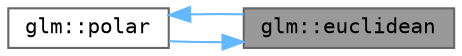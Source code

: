 digraph "glm::euclidean"
{
 // LATEX_PDF_SIZE
  bgcolor="transparent";
  edge [fontname=Terminal,fontsize=10,labelfontname=Helvetica,labelfontsize=10];
  node [fontname=Terminal,fontsize=10,shape=box,height=0.2,width=0.4];
  rankdir="RL";
  Node1 [label="glm::euclidean",height=0.2,width=0.4,color="gray40", fillcolor="grey60", style="filled", fontcolor="black",tooltip=" "];
  Node1 -> Node2 [dir="back",color="steelblue1",style="solid"];
  Node2 [label="glm::polar",height=0.2,width=0.4,color="grey40", fillcolor="white", style="filled",URL="$group__gtx__polar__coordinates.html#gaba267270e686615d598de0ffda7bd484",tooltip=" "];
  Node2 -> Node1 [dir="back",color="steelblue1",style="solid"];
}
